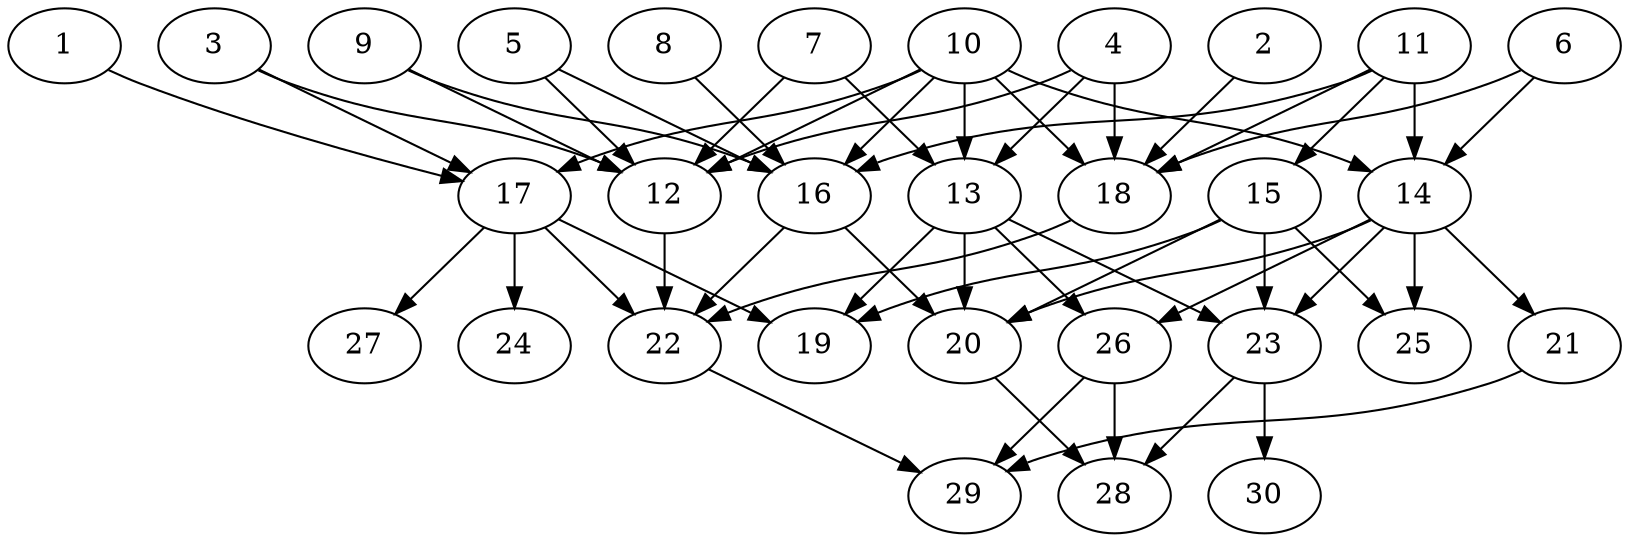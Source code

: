 // DAG automatically generated by daggen at Thu Oct  3 14:04:17 2019
// ./daggen --dot -n 30 --ccr 0.3 --fat 0.7 --regular 0.7 --density 0.6 --mindata 5242880 --maxdata 52428800 
digraph G {
  1 [size="91531947", alpha="0.17", expect_size="27459584"] 
  1 -> 17 [size ="27459584"]
  2 [size="168055467", alpha="0.01", expect_size="50416640"] 
  2 -> 18 [size ="50416640"]
  3 [size="104096427", alpha="0.06", expect_size="31228928"] 
  3 -> 12 [size ="31228928"]
  3 -> 17 [size ="31228928"]
  4 [size="53067093", alpha="0.03", expect_size="15920128"] 
  4 -> 12 [size ="15920128"]
  4 -> 13 [size ="15920128"]
  4 -> 18 [size ="15920128"]
  5 [size="62423040", alpha="0.10", expect_size="18726912"] 
  5 -> 12 [size ="18726912"]
  5 -> 16 [size ="18726912"]
  6 [size="63146667", alpha="0.19", expect_size="18944000"] 
  6 -> 14 [size ="18944000"]
  6 -> 18 [size ="18944000"]
  7 [size="166608213", alpha="0.06", expect_size="49982464"] 
  7 -> 12 [size ="49982464"]
  7 -> 13 [size ="49982464"]
  8 [size="59337387", alpha="0.12", expect_size="17801216"] 
  8 -> 16 [size ="17801216"]
  9 [size="120507733", alpha="0.04", expect_size="36152320"] 
  9 -> 12 [size ="36152320"]
  9 -> 16 [size ="36152320"]
  10 [size="86920533", alpha="0.13", expect_size="26076160"] 
  10 -> 12 [size ="26076160"]
  10 -> 13 [size ="26076160"]
  10 -> 14 [size ="26076160"]
  10 -> 16 [size ="26076160"]
  10 -> 17 [size ="26076160"]
  10 -> 18 [size ="26076160"]
  11 [size="32116053", alpha="0.15", expect_size="9634816"] 
  11 -> 14 [size ="9634816"]
  11 -> 15 [size ="9634816"]
  11 -> 16 [size ="9634816"]
  11 -> 18 [size ="9634816"]
  12 [size="166266880", alpha="0.07", expect_size="49880064"] 
  12 -> 22 [size ="49880064"]
  13 [size="174615893", alpha="0.19", expect_size="52384768"] 
  13 -> 19 [size ="52384768"]
  13 -> 20 [size ="52384768"]
  13 -> 23 [size ="52384768"]
  13 -> 26 [size ="52384768"]
  14 [size="67949227", alpha="0.10", expect_size="20384768"] 
  14 -> 20 [size ="20384768"]
  14 -> 21 [size ="20384768"]
  14 -> 23 [size ="20384768"]
  14 -> 25 [size ="20384768"]
  14 -> 26 [size ="20384768"]
  15 [size="94081707", alpha="0.12", expect_size="28224512"] 
  15 -> 19 [size ="28224512"]
  15 -> 20 [size ="28224512"]
  15 -> 23 [size ="28224512"]
  15 -> 25 [size ="28224512"]
  16 [size="173571413", alpha="0.09", expect_size="52071424"] 
  16 -> 20 [size ="52071424"]
  16 -> 22 [size ="52071424"]
  17 [size="165263360", alpha="0.01", expect_size="49579008"] 
  17 -> 19 [size ="49579008"]
  17 -> 22 [size ="49579008"]
  17 -> 24 [size ="49579008"]
  17 -> 27 [size ="49579008"]
  18 [size="58845867", alpha="0.09", expect_size="17653760"] 
  18 -> 22 [size ="17653760"]
  19 [size="155849387", alpha="0.09", expect_size="46754816"] 
  20 [size="31624533", alpha="0.10", expect_size="9487360"] 
  20 -> 28 [size ="9487360"]
  21 [size="135150933", alpha="0.19", expect_size="40545280"] 
  21 -> 29 [size ="40545280"]
  22 [size="94996480", alpha="0.08", expect_size="28498944"] 
  22 -> 29 [size ="28498944"]
  23 [size="150200320", alpha="0.08", expect_size="45060096"] 
  23 -> 28 [size ="45060096"]
  23 -> 30 [size ="45060096"]
  24 [size="143861760", alpha="0.12", expect_size="43158528"] 
  25 [size="64785067", alpha="0.02", expect_size="19435520"] 
  26 [size="161030827", alpha="0.18", expect_size="48309248"] 
  26 -> 28 [size ="48309248"]
  26 -> 29 [size ="48309248"]
  27 [size="77288107", alpha="0.13", expect_size="23186432"] 
  28 [size="83227307", alpha="0.13", expect_size="24968192"] 
  29 [size="154606933", alpha="0.07", expect_size="46382080"] 
  30 [size="70171307", alpha="0.09", expect_size="21051392"] 
}
